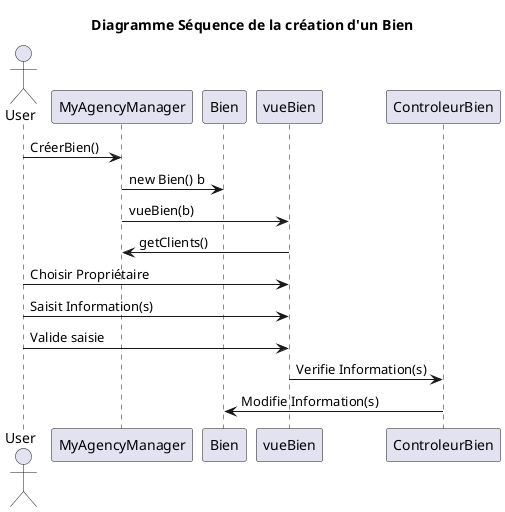 @startuml

title Diagramme Séquence de la création d'un Bien

actor User as U
U -> MyAgencyManager :CréerBien()

MyAgencyManager -> Bien :new Bien() b

MyAgencyManager -> vueBien : vueBien(b)

vueBien -> MyAgencyManager : getClients()
U -> vueBien :Choisir Propriétaire
U -> vueBien :Saisit Information(s)
U -> vueBien :Valide saisie

vueBien -> ControleurBien :Verifie Information(s)
ControleurBien -> Bien :Modifie Information(s)
@enduml